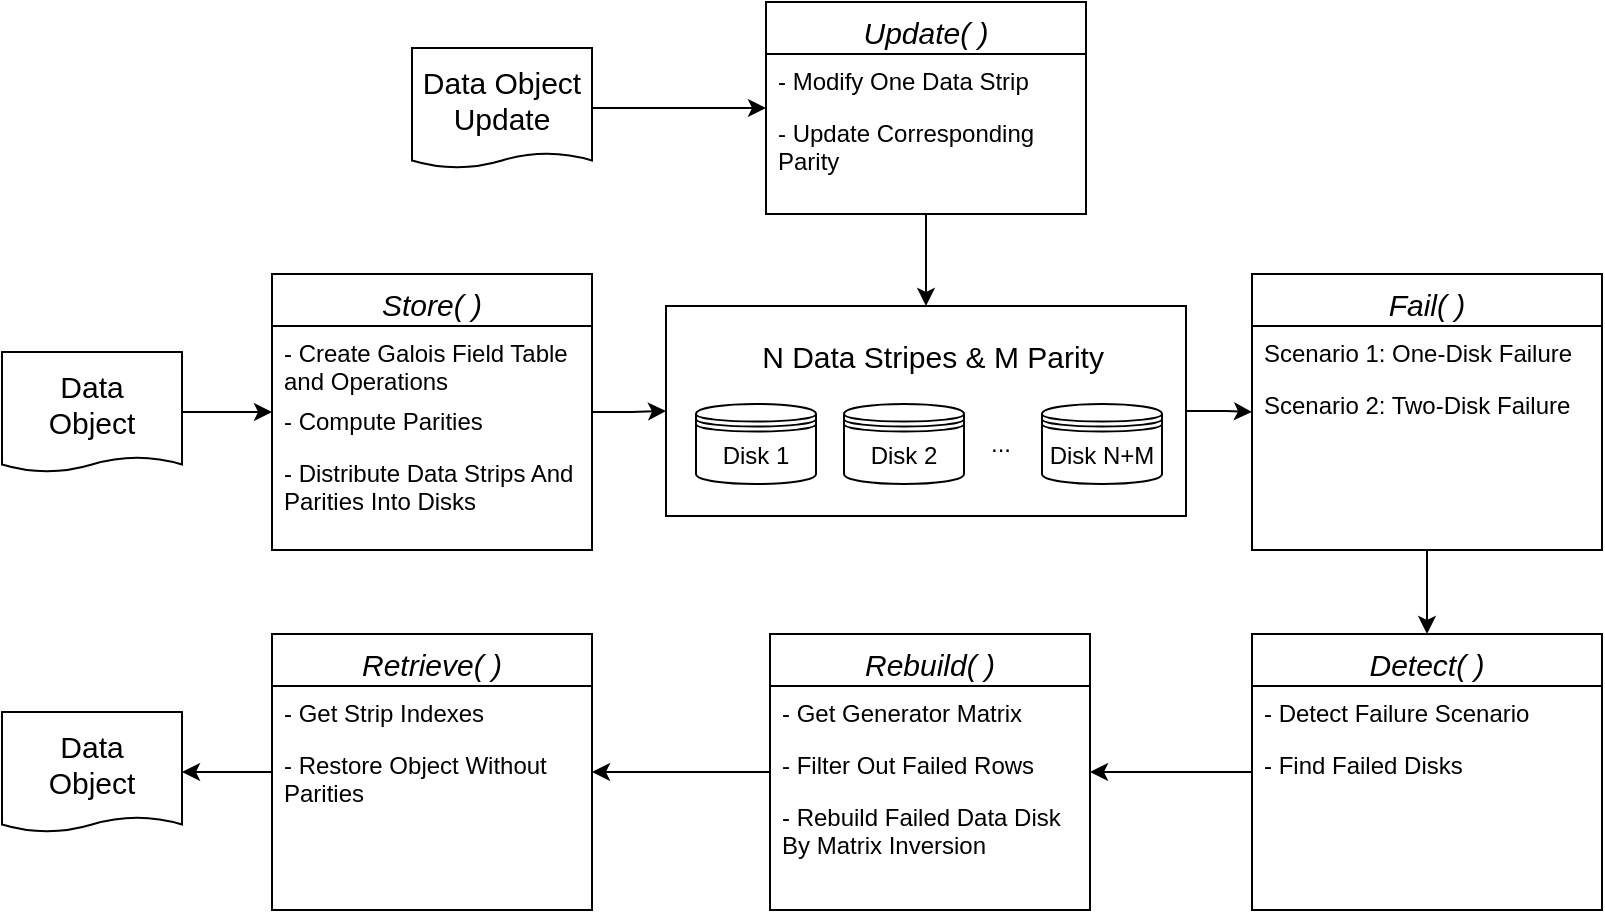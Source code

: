 <mxfile version="20.5.3" type="device" pages="2"><diagram id="C5RBs43oDa-KdzZeNtuy" name="Page-1"><mxGraphModel dx="2115" dy="447" grid="1" gridSize="10" guides="1" tooltips="1" connect="1" arrows="1" fold="1" page="1" pageScale="1" pageWidth="1169" pageHeight="827" math="0" shadow="0"><root><mxCell id="WIyWlLk6GJQsqaUBKTNV-0"/><mxCell id="WIyWlLk6GJQsqaUBKTNV-1" parent="WIyWlLk6GJQsqaUBKTNV-0"/><mxCell id="7iEQc7h5QQHcq91o94cX-3" value="" style="edgeStyle=orthogonalEdgeStyle;rounded=0;orthogonalLoop=1;jettySize=auto;html=1;" parent="WIyWlLk6GJQsqaUBKTNV-1" source="-LyPutmmNa8LP4e_rsO3-9" target="-LyPutmmNa8LP4e_rsO3-24" edge="1"><mxGeometry relative="1" as="geometry"/></mxCell><mxCell id="-LyPutmmNa8LP4e_rsO3-9" value="" style="rounded=0;whiteSpace=wrap;html=1;" parent="WIyWlLk6GJQsqaUBKTNV-1" vertex="1"><mxGeometry x="-668" y="242" width="260" height="105" as="geometry"/></mxCell><mxCell id="-LyPutmmNa8LP4e_rsO3-0" value="Disk 1" style="shape=datastore;whiteSpace=wrap;html=1;rounded=0;" parent="WIyWlLk6GJQsqaUBKTNV-1" vertex="1"><mxGeometry x="-653" y="291" width="60" height="40" as="geometry"/></mxCell><mxCell id="7iEQc7h5QQHcq91o94cX-0" value="" style="edgeStyle=orthogonalEdgeStyle;rounded=0;orthogonalLoop=1;jettySize=auto;html=1;entryX=0;entryY=0.5;entryDx=0;entryDy=0;" parent="WIyWlLk6GJQsqaUBKTNV-1" source="-LyPutmmNa8LP4e_rsO3-1" target="-LyPutmmNa8LP4e_rsO3-9" edge="1"><mxGeometry relative="1" as="geometry"/></mxCell><mxCell id="-LyPutmmNa8LP4e_rsO3-1" value="Store( )" style="swimlane;fontStyle=2;align=center;verticalAlign=top;childLayout=stackLayout;horizontal=1;startSize=26;horizontalStack=0;resizeParent=1;resizeLast=0;collapsible=1;marginBottom=0;rounded=0;shadow=0;strokeWidth=1;fontSize=15;" parent="WIyWlLk6GJQsqaUBKTNV-1" vertex="1"><mxGeometry x="-865" y="226" width="160" height="138" as="geometry"><mxRectangle x="230" y="140" width="160" height="26" as="alternateBounds"/></mxGeometry></mxCell><mxCell id="-LyPutmmNa8LP4e_rsO3-2" value="- Create Galois Field Table and Operations" style="text;align=left;verticalAlign=top;spacingLeft=4;spacingRight=4;overflow=hidden;rotatable=0;points=[[0,0.5],[1,0.5]];portConstraint=eastwest;rounded=0;whiteSpace=wrap;" parent="-LyPutmmNa8LP4e_rsO3-1" vertex="1"><mxGeometry y="26" width="160" height="34" as="geometry"/></mxCell><mxCell id="-LyPutmmNa8LP4e_rsO3-3" value="- Compute Parities" style="text;align=left;verticalAlign=top;spacingLeft=4;spacingRight=4;overflow=hidden;rotatable=0;points=[[0,0.5],[1,0.5]];portConstraint=eastwest;rounded=0;shadow=0;html=0;" parent="-LyPutmmNa8LP4e_rsO3-1" vertex="1"><mxGeometry y="60" width="160" height="26" as="geometry"/></mxCell><mxCell id="-LyPutmmNa8LP4e_rsO3-4" value="- Distribute Data Strips And Parities Into Disks" style="text;align=left;verticalAlign=top;spacingLeft=4;spacingRight=4;overflow=hidden;rotatable=0;points=[[0,0.5],[1,0.5]];portConstraint=eastwest;rounded=0;shadow=0;html=0;whiteSpace=wrap;" parent="-LyPutmmNa8LP4e_rsO3-1" vertex="1"><mxGeometry y="86" width="160" height="44" as="geometry"/></mxCell><mxCell id="7iEQc7h5QQHcq91o94cX-2" value="" style="edgeStyle=orthogonalEdgeStyle;rounded=0;orthogonalLoop=1;jettySize=auto;html=1;" parent="WIyWlLk6GJQsqaUBKTNV-1" source="-LyPutmmNa8LP4e_rsO3-12" target="-LyPutmmNa8LP4e_rsO3-1" edge="1"><mxGeometry relative="1" as="geometry"/></mxCell><mxCell id="-LyPutmmNa8LP4e_rsO3-12" value="Data &lt;br&gt;Object" style="shape=document;whiteSpace=wrap;html=1;boundedLbl=1;size=0.125;fontSize=15;" parent="WIyWlLk6GJQsqaUBKTNV-1" vertex="1"><mxGeometry x="-1000" y="265" width="90" height="60" as="geometry"/></mxCell><mxCell id="-LyPutmmNa8LP4e_rsO3-17" value="Disk 2" style="shape=datastore;whiteSpace=wrap;html=1;rounded=0;" parent="WIyWlLk6GJQsqaUBKTNV-1" vertex="1"><mxGeometry x="-579" y="291" width="60" height="40" as="geometry"/></mxCell><mxCell id="-LyPutmmNa8LP4e_rsO3-18" value="Disk N+M" style="shape=datastore;whiteSpace=wrap;html=1;rounded=0;" parent="WIyWlLk6GJQsqaUBKTNV-1" vertex="1"><mxGeometry x="-480" y="291" width="60" height="40" as="geometry"/></mxCell><mxCell id="-LyPutmmNa8LP4e_rsO3-21" value="..." style="text;html=1;resizable=0;autosize=1;align=center;verticalAlign=middle;points=[];fillColor=none;strokeColor=none;rounded=0;" parent="WIyWlLk6GJQsqaUBKTNV-1" vertex="1"><mxGeometry x="-516" y="296" width="30" height="30" as="geometry"/></mxCell><mxCell id="-LyPutmmNa8LP4e_rsO3-22" value="N Data Stripes&amp;nbsp;&amp;amp; M Parity" style="text;html=1;resizable=0;autosize=1;align=center;verticalAlign=middle;points=[];fillColor=none;strokeColor=none;rounded=0;fontSize=15;" parent="WIyWlLk6GJQsqaUBKTNV-1" vertex="1"><mxGeometry x="-630" y="252" width="190" height="30" as="geometry"/></mxCell><mxCell id="-LyPutmmNa8LP4e_rsO3-24" value="Fail( )" style="swimlane;fontStyle=2;align=center;verticalAlign=top;childLayout=stackLayout;horizontal=1;startSize=26;horizontalStack=0;resizeParent=1;resizeLast=0;collapsible=1;marginBottom=0;rounded=0;shadow=0;strokeWidth=1;fontSize=15;" parent="WIyWlLk6GJQsqaUBKTNV-1" vertex="1"><mxGeometry x="-375" y="226" width="175" height="138" as="geometry"><mxRectangle x="230" y="140" width="160" height="26" as="alternateBounds"/></mxGeometry></mxCell><mxCell id="-LyPutmmNa8LP4e_rsO3-25" value="Scenario 1: One-Disk Failure" style="text;align=left;verticalAlign=top;spacingLeft=4;spacingRight=4;overflow=hidden;rotatable=0;points=[[0,0.5],[1,0.5]];portConstraint=eastwest;rounded=0;" parent="-LyPutmmNa8LP4e_rsO3-24" vertex="1"><mxGeometry y="26" width="175" height="26" as="geometry"/></mxCell><mxCell id="-LyPutmmNa8LP4e_rsO3-26" value="Scenario 2: Two-Disk Failure" style="text;align=left;verticalAlign=top;spacingLeft=4;spacingRight=4;overflow=hidden;rotatable=0;points=[[0,0.5],[1,0.5]];portConstraint=eastwest;rounded=0;shadow=0;html=0;" parent="-LyPutmmNa8LP4e_rsO3-24" vertex="1"><mxGeometry y="52" width="175" height="26" as="geometry"/></mxCell><mxCell id="-LyPutmmNa8LP4e_rsO3-28" value="Rebuild( )" style="swimlane;fontStyle=2;align=center;verticalAlign=top;childLayout=stackLayout;horizontal=1;startSize=26;horizontalStack=0;resizeParent=1;resizeLast=0;collapsible=1;marginBottom=0;rounded=0;shadow=0;strokeWidth=1;fontSize=15;" parent="WIyWlLk6GJQsqaUBKTNV-1" vertex="1"><mxGeometry x="-616" y="406" width="160" height="138" as="geometry"><mxRectangle x="230" y="140" width="160" height="26" as="alternateBounds"/></mxGeometry></mxCell><mxCell id="-LyPutmmNa8LP4e_rsO3-29" value="- Get Generator Matrix " style="text;align=left;verticalAlign=top;spacingLeft=4;spacingRight=4;overflow=hidden;rotatable=0;points=[[0,0.5],[1,0.5]];portConstraint=eastwest;rounded=0;" parent="-LyPutmmNa8LP4e_rsO3-28" vertex="1"><mxGeometry y="26" width="160" height="26" as="geometry"/></mxCell><mxCell id="-LyPutmmNa8LP4e_rsO3-30" value="- Filter Out Failed Rows" style="text;align=left;verticalAlign=top;spacingLeft=4;spacingRight=4;overflow=hidden;rotatable=0;points=[[0,0.5],[1,0.5]];portConstraint=eastwest;rounded=0;shadow=0;html=0;" parent="-LyPutmmNa8LP4e_rsO3-28" vertex="1"><mxGeometry y="52" width="160" height="26" as="geometry"/></mxCell><mxCell id="-LyPutmmNa8LP4e_rsO3-31" value="- Rebuild Failed Data Disk By Matrix Inversion" style="text;align=left;verticalAlign=top;spacingLeft=4;spacingRight=4;overflow=hidden;rotatable=0;points=[[0,0.5],[1,0.5]];portConstraint=eastwest;rounded=0;shadow=0;whiteSpace=wrap;" parent="-LyPutmmNa8LP4e_rsO3-28" vertex="1"><mxGeometry y="78" width="160" height="42" as="geometry"/></mxCell><mxCell id="-LyPutmmNa8LP4e_rsO3-35" value="Detect( )" style="swimlane;fontStyle=2;align=center;verticalAlign=top;childLayout=stackLayout;horizontal=1;startSize=26;horizontalStack=0;resizeParent=1;resizeLast=0;collapsible=1;marginBottom=0;rounded=0;shadow=0;strokeWidth=1;fontSize=15;" parent="WIyWlLk6GJQsqaUBKTNV-1" vertex="1"><mxGeometry x="-375" y="406" width="175" height="138" as="geometry"><mxRectangle x="230" y="140" width="160" height="26" as="alternateBounds"/></mxGeometry></mxCell><mxCell id="-LyPutmmNa8LP4e_rsO3-36" value="- Detect Failure Scenario" style="text;align=left;verticalAlign=top;spacingLeft=4;spacingRight=4;overflow=hidden;rotatable=0;points=[[0,0.5],[1,0.5]];portConstraint=eastwest;rounded=0;" parent="-LyPutmmNa8LP4e_rsO3-35" vertex="1"><mxGeometry y="26" width="175" height="26" as="geometry"/></mxCell><mxCell id="-LyPutmmNa8LP4e_rsO3-37" value="- Find Failed Disks" style="text;align=left;verticalAlign=top;spacingLeft=4;spacingRight=4;overflow=hidden;rotatable=0;points=[[0,0.5],[1,0.5]];portConstraint=eastwest;rounded=0;shadow=0;html=0;whiteSpace=wrap;" parent="-LyPutmmNa8LP4e_rsO3-35" vertex="1"><mxGeometry y="52" width="175" height="48" as="geometry"/></mxCell><mxCell id="-LyPutmmNa8LP4e_rsO3-41" style="edgeStyle=orthogonalEdgeStyle;rounded=0;orthogonalLoop=1;jettySize=auto;html=1;exitX=0.5;exitY=1;exitDx=0;exitDy=0;entryX=0.5;entryY=0;entryDx=0;entryDy=0;" parent="WIyWlLk6GJQsqaUBKTNV-1" source="-LyPutmmNa8LP4e_rsO3-24" target="-LyPutmmNa8LP4e_rsO3-35" edge="1"><mxGeometry relative="1" as="geometry"><mxPoint x="-403" y="304.5" as="sourcePoint"/><mxPoint x="-365" y="305" as="targetPoint"/></mxGeometry></mxCell><mxCell id="-LyPutmmNa8LP4e_rsO3-42" style="edgeStyle=orthogonalEdgeStyle;rounded=0;orthogonalLoop=1;jettySize=auto;html=1;" parent="WIyWlLk6GJQsqaUBKTNV-1" source="-LyPutmmNa8LP4e_rsO3-35" target="-LyPutmmNa8LP4e_rsO3-28" edge="1"><mxGeometry relative="1" as="geometry"><mxPoint x="-403" y="290.5" as="sourcePoint"/><mxPoint x="-365" y="291" as="targetPoint"/></mxGeometry></mxCell><mxCell id="-LyPutmmNa8LP4e_rsO3-43" value="Retrieve( )" style="swimlane;fontStyle=2;align=center;verticalAlign=top;childLayout=stackLayout;horizontal=1;startSize=26;horizontalStack=0;resizeParent=1;resizeLast=0;collapsible=1;marginBottom=0;rounded=0;shadow=0;strokeWidth=1;fontSize=15;" parent="WIyWlLk6GJQsqaUBKTNV-1" vertex="1"><mxGeometry x="-865" y="406" width="160" height="138" as="geometry"><mxRectangle x="230" y="140" width="160" height="26" as="alternateBounds"/></mxGeometry></mxCell><mxCell id="-LyPutmmNa8LP4e_rsO3-45" value="- Get Strip Indexes" style="text;align=left;verticalAlign=top;spacingLeft=4;spacingRight=4;overflow=hidden;rotatable=0;points=[[0,0.5],[1,0.5]];portConstraint=eastwest;rounded=0;shadow=0;html=0;" parent="-LyPutmmNa8LP4e_rsO3-43" vertex="1"><mxGeometry y="26" width="160" height="26" as="geometry"/></mxCell><mxCell id="-LyPutmmNa8LP4e_rsO3-46" value="- Restore Object Without Parities" style="text;align=left;verticalAlign=top;spacingLeft=4;spacingRight=4;overflow=hidden;rotatable=0;points=[[0,0.5],[1,0.5]];portConstraint=eastwest;rounded=0;shadow=0;html=0;whiteSpace=wrap;" parent="-LyPutmmNa8LP4e_rsO3-43" vertex="1"><mxGeometry y="52" width="160" height="48" as="geometry"/></mxCell><mxCell id="-LyPutmmNa8LP4e_rsO3-49" style="edgeStyle=orthogonalEdgeStyle;rounded=0;orthogonalLoop=1;jettySize=auto;html=1;" parent="WIyWlLk6GJQsqaUBKTNV-1" source="-LyPutmmNa8LP4e_rsO3-28" target="-LyPutmmNa8LP4e_rsO3-43" edge="1"><mxGeometry relative="1" as="geometry"><mxPoint x="-365" y="481" as="sourcePoint"/><mxPoint x="-414" y="481" as="targetPoint"/></mxGeometry></mxCell><mxCell id="-LyPutmmNa8LP4e_rsO3-50" value="Data &lt;br style=&quot;font-size: 15px;&quot;&gt;Object" style="shape=document;whiteSpace=wrap;html=1;boundedLbl=1;size=0.125;fontSize=15;" parent="WIyWlLk6GJQsqaUBKTNV-1" vertex="1"><mxGeometry x="-1000" y="445" width="90" height="60" as="geometry"/></mxCell><mxCell id="-LyPutmmNa8LP4e_rsO3-51" style="edgeStyle=orthogonalEdgeStyle;rounded=0;orthogonalLoop=1;jettySize=auto;html=1;entryX=1;entryY=0.5;entryDx=0;entryDy=0;" parent="WIyWlLk6GJQsqaUBKTNV-1" source="-LyPutmmNa8LP4e_rsO3-43" target="-LyPutmmNa8LP4e_rsO3-50" edge="1"><mxGeometry relative="1" as="geometry"><mxPoint x="-900" y="291" as="sourcePoint"/><mxPoint x="-855" y="291" as="targetPoint"/></mxGeometry></mxCell><mxCell id="G-Y1WmibotUhrBUk2AjM-0" value="Data Object Update" style="shape=document;whiteSpace=wrap;html=1;boundedLbl=1;size=0.125;fontSize=15;" parent="WIyWlLk6GJQsqaUBKTNV-1" vertex="1"><mxGeometry x="-795" y="113" width="90" height="60" as="geometry"/></mxCell><mxCell id="G-Y1WmibotUhrBUk2AjM-1" value="Update( )" style="swimlane;fontStyle=2;align=center;verticalAlign=top;childLayout=stackLayout;horizontal=1;startSize=26;horizontalStack=0;resizeParent=1;resizeLast=0;collapsible=1;marginBottom=0;rounded=0;shadow=0;strokeWidth=1;fontSize=15;" parent="WIyWlLk6GJQsqaUBKTNV-1" vertex="1"><mxGeometry x="-618" y="90" width="160" height="106" as="geometry"><mxRectangle x="230" y="140" width="160" height="26" as="alternateBounds"/></mxGeometry></mxCell><mxCell id="G-Y1WmibotUhrBUk2AjM-2" value="- Modify One Data Strip" style="text;align=left;verticalAlign=top;spacingLeft=4;spacingRight=4;overflow=hidden;rotatable=0;points=[[0,0.5],[1,0.5]];portConstraint=eastwest;rounded=0;" parent="G-Y1WmibotUhrBUk2AjM-1" vertex="1"><mxGeometry y="26" width="160" height="26" as="geometry"/></mxCell><mxCell id="G-Y1WmibotUhrBUk2AjM-3" value="- Update Corresponding Parity" style="text;align=left;verticalAlign=top;spacingLeft=4;spacingRight=4;overflow=hidden;rotatable=0;points=[[0,0.5],[1,0.5]];portConstraint=eastwest;rounded=0;shadow=0;html=0;whiteSpace=wrap;" parent="G-Y1WmibotUhrBUk2AjM-1" vertex="1"><mxGeometry y="52" width="160" height="38" as="geometry"/></mxCell><mxCell id="G-Y1WmibotUhrBUk2AjM-5" style="edgeStyle=orthogonalEdgeStyle;rounded=0;orthogonalLoop=1;jettySize=auto;html=1;exitX=1;exitY=0.5;exitDx=0;exitDy=0;" parent="WIyWlLk6GJQsqaUBKTNV-1" source="G-Y1WmibotUhrBUk2AjM-0" target="G-Y1WmibotUhrBUk2AjM-1" edge="1"><mxGeometry relative="1" as="geometry"><mxPoint x="-684" y="301" as="sourcePoint"/><mxPoint x="-652" y="300.5" as="targetPoint"/></mxGeometry></mxCell><mxCell id="G-Y1WmibotUhrBUk2AjM-6" style="edgeStyle=orthogonalEdgeStyle;rounded=0;orthogonalLoop=1;jettySize=auto;html=1;exitX=0.5;exitY=1;exitDx=0;exitDy=0;entryX=0.5;entryY=0;entryDx=0;entryDy=0;" parent="WIyWlLk6GJQsqaUBKTNV-1" source="G-Y1WmibotUhrBUk2AjM-1" target="-LyPutmmNa8LP4e_rsO3-9" edge="1"><mxGeometry relative="1" as="geometry"><mxPoint x="-698" y="165" as="sourcePoint"/><mxPoint x="-619" y="165" as="targetPoint"/></mxGeometry></mxCell></root></mxGraphModel></diagram><diagram id="oi0cFQB3u37jaEGi0sbI" name="Page-2"><mxGraphModel dx="2115" dy="504" grid="1" gridSize="10" guides="1" tooltips="1" connect="1" arrows="1" fold="1" page="1" pageScale="1" pageWidth="1169" pageHeight="827" math="0" shadow="0"><root><mxCell id="0"/><mxCell id="1" parent="0"/><mxCell id="mjQEUlMLIp6r8zntfKOy-7" value="" style="rounded=1;whiteSpace=wrap;html=1;strokeWidth=1;fontSize=25;arcSize=23;" parent="1" vertex="1"><mxGeometry x="-957" y="187" width="120" height="243" as="geometry"/></mxCell><mxCell id="mjQEUlMLIp6r8zntfKOy-52" style="edgeStyle=orthogonalEdgeStyle;rounded=0;orthogonalLoop=1;jettySize=auto;html=1;exitX=1;exitY=0.5;exitDx=0;exitDy=0;entryX=0;entryY=0.5;entryDx=0;entryDy=0;fontSize=20;" parent="1" source="mf34W5QXKVl6oLLHgfJL-1" target="mf34W5QXKVl6oLLHgfJL-2" edge="1"><mxGeometry relative="1" as="geometry"/></mxCell><mxCell id="mf34W5QXKVl6oLLHgfJL-1" value="Data&lt;br&gt;Object" style="shape=document;whiteSpace=wrap;html=1;boundedLbl=1;size=0.125;fontSize=15;" parent="1" vertex="1"><mxGeometry x="-882.5" y="68.75" width="90" height="60" as="geometry"/></mxCell><mxCell id="mjQEUlMLIp6r8zntfKOy-47" style="edgeStyle=orthogonalEdgeStyle;rounded=0;orthogonalLoop=1;jettySize=auto;html=1;exitX=0.5;exitY=1;exitDx=0;exitDy=0;entryX=0.5;entryY=0;entryDx=0;entryDy=0;fontSize=20;" parent="1" source="mf34W5QXKVl6oLLHgfJL-2" target="mjQEUlMLIp6r8zntfKOy-7" edge="1"><mxGeometry relative="1" as="geometry"/></mxCell><mxCell id="mjQEUlMLIp6r8zntfKOy-48" style="edgeStyle=orthogonalEdgeStyle;rounded=0;orthogonalLoop=1;jettySize=auto;html=1;exitX=0.5;exitY=1;exitDx=0;exitDy=0;entryX=0.5;entryY=0;entryDx=0;entryDy=0;fontSize=20;" parent="1" source="mf34W5QXKVl6oLLHgfJL-2" target="mjQEUlMLIp6r8zntfKOy-12" edge="1"><mxGeometry relative="1" as="geometry"/></mxCell><mxCell id="mjQEUlMLIp6r8zntfKOy-49" style="edgeStyle=orthogonalEdgeStyle;rounded=0;orthogonalLoop=1;jettySize=auto;html=1;exitX=0.5;exitY=1;exitDx=0;exitDy=0;fontSize=20;" parent="1" source="mf34W5QXKVl6oLLHgfJL-2" target="mjQEUlMLIp6r8zntfKOy-28" edge="1"><mxGeometry relative="1" as="geometry"/></mxCell><mxCell id="mjQEUlMLIp6r8zntfKOy-53" style="edgeStyle=orthogonalEdgeStyle;rounded=0;orthogonalLoop=1;jettySize=auto;html=1;exitX=0;exitY=0.5;exitDx=0;exitDy=0;entryX=1;entryY=0.5;entryDx=0;entryDy=0;fontSize=20;" parent="1" source="mf34W5QXKVl6oLLHgfJL-2" target="mf34W5QXKVl6oLLHgfJL-1" edge="1"><mxGeometry relative="1" as="geometry"/></mxCell><mxCell id="mjQEUlMLIp6r8zntfKOy-68" style="edgeStyle=orthogonalEdgeStyle;rounded=0;orthogonalLoop=1;jettySize=auto;html=1;exitX=0.5;exitY=1;exitDx=0;exitDy=0;entryX=0.5;entryY=0;entryDx=0;entryDy=0;fontSize=20;" parent="1" source="mf34W5QXKVl6oLLHgfJL-2" target="mjQEUlMLIp6r8zntfKOy-54" edge="1"><mxGeometry relative="1" as="geometry"/></mxCell><mxCell id="mf34W5QXKVl6oLLHgfJL-2" value="RAID-6 &lt;br&gt;System" style="rounded=1;whiteSpace=wrap;html=1;absoluteArcSize=1;arcSize=14;strokeWidth=1;fontSize=15;" parent="1" vertex="1"><mxGeometry x="-717.5" y="70" width="110" height="57.5" as="geometry"/></mxCell><mxCell id="DprklV-mJ0uBC39OOmg4-2" value="Disk 1" style="text;html=1;strokeColor=none;fillColor=none;align=center;verticalAlign=middle;whiteSpace=wrap;rounded=0;strokeWidth=1;fontSize=15;" parent="1" vertex="1"><mxGeometry x="-926" y="390" width="60" height="40" as="geometry"/></mxCell><mxCell id="mjQEUlMLIp6r8zntfKOy-2" value="..." style="text;html=1;resizable=0;autosize=1;align=center;verticalAlign=middle;points=[];fillColor=none;strokeColor=none;rounded=0;strokeWidth=1;fontSize=25;" parent="1" vertex="1"><mxGeometry x="-568" y="267" width="40" height="40" as="geometry"/></mxCell><mxCell id="mjQEUlMLIp6r8zntfKOy-9" value="" style="strokeWidth=1;html=1;shape=mxgraph.flowchart.database;whiteSpace=wrap;fontSize=15;" parent="1" vertex="1"><mxGeometry x="-941" y="300" width="90" height="40" as="geometry"/></mxCell><mxCell id="mjQEUlMLIp6r8zntfKOy-10" value="" style="strokeWidth=1;html=1;shape=mxgraph.flowchart.database;whiteSpace=wrap;fontSize=15;" parent="1" vertex="1"><mxGeometry x="-941" y="350" width="90" height="40" as="geometry"/></mxCell><mxCell id="mjQEUlMLIp6r8zntfKOy-8" value="" style="strokeWidth=1;html=1;shape=mxgraph.flowchart.database;whiteSpace=wrap;fontSize=15;" parent="1" vertex="1"><mxGeometry x="-941" y="267" width="90" height="40" as="geometry"/></mxCell><mxCell id="mjQEUlMLIp6r8zntfKOy-3" value="" style="strokeWidth=1;html=1;shape=mxgraph.flowchart.database;whiteSpace=wrap;fontSize=15;" parent="1" vertex="1"><mxGeometry x="-941" y="233" width="90" height="40" as="geometry"/></mxCell><mxCell id="DprklV-mJ0uBC39OOmg4-1" value="" style="strokeWidth=1;html=1;shape=mxgraph.flowchart.database;whiteSpace=wrap;fontSize=15;fillColor=#CFCFCF;strokeColor=#666666;fontColor=#333333;" parent="1" vertex="1"><mxGeometry x="-941" y="200" width="90" height="40" as="geometry"/></mxCell><mxCell id="mjQEUlMLIp6r8zntfKOy-11" value="..." style="text;html=1;resizable=0;autosize=1;align=center;verticalAlign=middle;points=[];fillColor=none;strokeColor=none;rounded=0;strokeWidth=1;fontSize=20;horizontal=0;" parent="1" vertex="1"><mxGeometry x="-927" y="337" width="50" height="30" as="geometry"/></mxCell><mxCell id="mjQEUlMLIp6r8zntfKOy-12" value="" style="rounded=1;whiteSpace=wrap;html=1;strokeWidth=1;fontSize=25;arcSize=23;" parent="1" vertex="1"><mxGeometry x="-825.5" y="187" width="120" height="243" as="geometry"/></mxCell><mxCell id="mjQEUlMLIp6r8zntfKOy-13" value="Disk 2" style="text;html=1;strokeColor=none;fillColor=none;align=center;verticalAlign=middle;whiteSpace=wrap;rounded=0;strokeWidth=1;fontSize=15;" parent="1" vertex="1"><mxGeometry x="-794.5" y="390" width="60" height="40" as="geometry"/></mxCell><mxCell id="mjQEUlMLIp6r8zntfKOy-14" value="" style="strokeWidth=1;html=1;shape=mxgraph.flowchart.database;whiteSpace=wrap;fontSize=15;" parent="1" vertex="1"><mxGeometry x="-809.5" y="300" width="90" height="40" as="geometry"/></mxCell><mxCell id="mjQEUlMLIp6r8zntfKOy-15" value="" style="strokeWidth=1;html=1;shape=mxgraph.flowchart.database;whiteSpace=wrap;fontSize=15;" parent="1" vertex="1"><mxGeometry x="-809.5" y="350" width="90" height="40" as="geometry"/></mxCell><mxCell id="mjQEUlMLIp6r8zntfKOy-16" value="" style="strokeWidth=1;html=1;shape=mxgraph.flowchart.database;whiteSpace=wrap;fontSize=15;fillColor=#FFFFFF;fontColor=#333333;strokeColor=#666666;" parent="1" vertex="1"><mxGeometry x="-809.5" y="267" width="90" height="40" as="geometry"/></mxCell><mxCell id="mjQEUlMLIp6r8zntfKOy-17" value="" style="strokeWidth=1;html=1;shape=mxgraph.flowchart.database;whiteSpace=wrap;fontSize=15;fillColor=#CFCFCF;fontColor=#333333;strokeColor=#666666;" parent="1" vertex="1"><mxGeometry x="-809.5" y="233" width="90" height="40" as="geometry"/></mxCell><mxCell id="mjQEUlMLIp6r8zntfKOy-18" value="" style="strokeWidth=1;html=1;shape=mxgraph.flowchart.database;whiteSpace=wrap;fontSize=15;fillColor=#E3E3E3;" parent="1" vertex="1"><mxGeometry x="-809.5" y="200" width="90" height="40" as="geometry"/></mxCell><mxCell id="mjQEUlMLIp6r8zntfKOy-19" value="..." style="text;html=1;resizable=0;autosize=1;align=center;verticalAlign=middle;points=[];fillColor=none;strokeColor=none;rounded=0;strokeWidth=1;fontSize=20;horizontal=0;" parent="1" vertex="1"><mxGeometry x="-795.5" y="337" width="50" height="30" as="geometry"/></mxCell><mxCell id="mjQEUlMLIp6r8zntfKOy-51" style="edgeStyle=orthogonalEdgeStyle;rounded=0;orthogonalLoop=1;jettySize=auto;html=1;exitX=0.5;exitY=0;exitDx=0;exitDy=0;entryX=0.5;entryY=1;entryDx=0;entryDy=0;fontSize=20;" parent="1" source="mjQEUlMLIp6r8zntfKOy-28" target="mf34W5QXKVl6oLLHgfJL-2" edge="1"><mxGeometry relative="1" as="geometry"/></mxCell><mxCell id="mjQEUlMLIp6r8zntfKOy-28" value="" style="rounded=1;whiteSpace=wrap;html=1;strokeWidth=1;fontSize=25;arcSize=23;" parent="1" vertex="1"><mxGeometry x="-519" y="187" width="120" height="243" as="geometry"/></mxCell><mxCell id="mjQEUlMLIp6r8zntfKOy-29" value="Disk N" style="text;html=1;strokeColor=none;fillColor=none;align=center;verticalAlign=middle;whiteSpace=wrap;rounded=0;strokeWidth=1;fontSize=15;" parent="1" vertex="1"><mxGeometry x="-488" y="390" width="60" height="40" as="geometry"/></mxCell><mxCell id="mjQEUlMLIp6r8zntfKOy-30" value="" style="strokeWidth=1;html=1;shape=mxgraph.flowchart.database;whiteSpace=wrap;fontSize=15;" parent="1" vertex="1"><mxGeometry x="-503" y="300" width="90" height="40" as="geometry"/></mxCell><mxCell id="mjQEUlMLIp6r8zntfKOy-31" value="" style="strokeWidth=1;html=1;shape=mxgraph.flowchart.database;whiteSpace=wrap;fontSize=15;" parent="1" vertex="1"><mxGeometry x="-503" y="350" width="90" height="40" as="geometry"/></mxCell><mxCell id="mjQEUlMLIp6r8zntfKOy-32" value="" style="strokeWidth=1;html=1;shape=mxgraph.flowchart.database;whiteSpace=wrap;fontSize=15;" parent="1" vertex="1"><mxGeometry x="-503" y="267" width="90" height="40" as="geometry"/></mxCell><mxCell id="mjQEUlMLIp6r8zntfKOy-33" value="" style="strokeWidth=1;html=1;shape=mxgraph.flowchart.database;whiteSpace=wrap;fontSize=15;" parent="1" vertex="1"><mxGeometry x="-503" y="233" width="90" height="40" as="geometry"/></mxCell><mxCell id="mjQEUlMLIp6r8zntfKOy-34" value="" style="strokeWidth=1;html=1;shape=mxgraph.flowchart.database;whiteSpace=wrap;fontSize=15;" parent="1" vertex="1"><mxGeometry x="-503" y="200" width="90" height="40" as="geometry"/></mxCell><mxCell id="mjQEUlMLIp6r8zntfKOy-35" value="..." style="text;html=1;resizable=0;autosize=1;align=center;verticalAlign=middle;points=[];fillColor=none;strokeColor=none;rounded=0;strokeWidth=1;fontSize=20;horizontal=0;" parent="1" vertex="1"><mxGeometry x="-489" y="337" width="50" height="30" as="geometry"/></mxCell><mxCell id="DprklV-mJ0uBC39OOmg4-4" value="block" style="text;html=1;strokeColor=none;fillColor=none;align=center;verticalAlign=middle;whiteSpace=wrap;rounded=0;strokeWidth=1;fontSize=15;" parent="1" vertex="1"><mxGeometry x="-925" y="306" width="60" height="40" as="geometry"/></mxCell><mxCell id="mjQEUlMLIp6r8zntfKOy-37" value="block" style="text;html=1;strokeColor=none;fillColor=none;align=center;verticalAlign=middle;whiteSpace=wrap;rounded=0;strokeWidth=1;fontSize=15;" parent="1" vertex="1"><mxGeometry x="-925" y="274" width="55.5" height="37" as="geometry"/></mxCell><mxCell id="mjQEUlMLIp6r8zntfKOy-38" value="block" style="text;html=1;strokeColor=none;fillColor=none;align=center;verticalAlign=middle;whiteSpace=wrap;rounded=0;strokeWidth=1;fontSize=15;" parent="1" vertex="1"><mxGeometry x="-925" y="357" width="60" height="40" as="geometry"/></mxCell><mxCell id="mjQEUlMLIp6r8zntfKOy-39" value="parity" style="text;html=1;strokeColor=none;fillColor=none;align=center;verticalAlign=middle;whiteSpace=wrap;rounded=0;strokeWidth=1;fontSize=15;" parent="1" vertex="1"><mxGeometry x="-925" y="206" width="60" height="40" as="geometry"/></mxCell><mxCell id="mjQEUlMLIp6r8zntfKOy-40" value="block" style="text;html=1;strokeColor=none;fillColor=none;align=center;verticalAlign=middle;whiteSpace=wrap;rounded=0;strokeWidth=1;fontSize=15;" parent="1" vertex="1"><mxGeometry x="-925" y="237" width="60" height="40" as="geometry"/></mxCell><mxCell id="mjQEUlMLIp6r8zntfKOy-41" value="parity" style="text;html=1;strokeColor=none;fillColor=none;align=center;verticalAlign=middle;whiteSpace=wrap;rounded=0;strokeWidth=1;fontSize=15;" parent="1" vertex="1"><mxGeometry x="-792.5" y="240" width="55.5" height="37" as="geometry"/></mxCell><mxCell id="mjQEUlMLIp6r8zntfKOy-42" value="block" style="text;html=1;strokeColor=none;fillColor=none;align=center;verticalAlign=middle;whiteSpace=wrap;rounded=0;strokeWidth=1;fontSize=15;" parent="1" vertex="1"><mxGeometry x="-792.5" y="271" width="60" height="40" as="geometry"/></mxCell><mxCell id="mjQEUlMLIp6r8zntfKOy-43" value="block" style="text;html=1;strokeColor=none;fillColor=none;align=center;verticalAlign=middle;whiteSpace=wrap;rounded=0;strokeWidth=1;fontSize=15;" parent="1" vertex="1"><mxGeometry x="-792.5" y="306" width="60" height="40" as="geometry"/></mxCell><mxCell id="mjQEUlMLIp6r8zntfKOy-44" value="parity" style="text;html=1;strokeColor=none;fillColor=none;align=center;verticalAlign=middle;whiteSpace=wrap;rounded=0;strokeWidth=1;fontSize=15;" parent="1" vertex="1"><mxGeometry x="-792.5" y="206" width="60" height="40" as="geometry"/></mxCell><mxCell id="mjQEUlMLIp6r8zntfKOy-45" value="block" style="text;html=1;strokeColor=none;fillColor=none;align=center;verticalAlign=middle;whiteSpace=wrap;rounded=0;strokeWidth=1;fontSize=15;" parent="1" vertex="1"><mxGeometry x="-792.5" y="357" width="60" height="40" as="geometry"/></mxCell><mxCell id="mjQEUlMLIp6r8zntfKOy-54" value="" style="rounded=1;whiteSpace=wrap;html=1;strokeWidth=1;fontSize=25;arcSize=23;" parent="1" vertex="1"><mxGeometry x="-694.5" y="187" width="120" height="243" as="geometry"/></mxCell><mxCell id="mjQEUlMLIp6r8zntfKOy-55" value="Disk 2" style="text;html=1;strokeColor=none;fillColor=none;align=center;verticalAlign=middle;whiteSpace=wrap;rounded=0;strokeWidth=1;fontSize=15;" parent="1" vertex="1"><mxGeometry x="-663.5" y="390" width="60" height="40" as="geometry"/></mxCell><mxCell id="mjQEUlMLIp6r8zntfKOy-57" value="" style="strokeWidth=1;html=1;shape=mxgraph.flowchart.database;whiteSpace=wrap;fontSize=15;" parent="1" vertex="1"><mxGeometry x="-678.5" y="350" width="90" height="40" as="geometry"/></mxCell><mxCell id="mjQEUlMLIp6r8zntfKOy-58" value="" style="strokeWidth=1;html=1;shape=mxgraph.flowchart.database;whiteSpace=wrap;fontSize=15;fillColor=#FFFFFF;fontColor=#333333;strokeColor=#666666;" parent="1" vertex="1"><mxGeometry x="-678.5" y="300" width="90" height="40" as="geometry"/></mxCell><mxCell id="mjQEUlMLIp6r8zntfKOy-59" value="" style="strokeWidth=1;html=1;shape=mxgraph.flowchart.database;whiteSpace=wrap;fontSize=15;fillColor=#CFCFCF;fontColor=#333333;strokeColor=#666666;" parent="1" vertex="1"><mxGeometry x="-678.5" y="267" width="90" height="40" as="geometry"/></mxCell><mxCell id="mjQEUlMLIp6r8zntfKOy-61" value="..." style="text;html=1;resizable=0;autosize=1;align=center;verticalAlign=middle;points=[];fillColor=none;strokeColor=none;rounded=0;strokeWidth=1;fontSize=20;horizontal=0;" parent="1" vertex="1"><mxGeometry x="-664.5" y="337" width="50" height="30" as="geometry"/></mxCell><mxCell id="mjQEUlMLIp6r8zntfKOy-62" value="parity" style="text;html=1;strokeColor=none;fillColor=none;align=center;verticalAlign=middle;whiteSpace=wrap;rounded=0;strokeWidth=1;fontSize=15;" parent="1" vertex="1"><mxGeometry x="-661.5" y="271" width="60" height="40" as="geometry"/></mxCell><mxCell id="mjQEUlMLIp6r8zntfKOy-63" value="block" style="text;html=1;strokeColor=none;fillColor=none;align=center;verticalAlign=middle;whiteSpace=wrap;rounded=0;strokeWidth=1;fontSize=15;" parent="1" vertex="1"><mxGeometry x="-661.5" y="306" width="60" height="40" as="geometry"/></mxCell><mxCell id="mjQEUlMLIp6r8zntfKOy-66" value="block" style="text;html=1;strokeColor=none;fillColor=none;align=center;verticalAlign=middle;whiteSpace=wrap;rounded=0;strokeWidth=1;fontSize=15;" parent="1" vertex="1"><mxGeometry x="-661.5" y="357" width="60" height="40" as="geometry"/></mxCell><mxCell id="mjQEUlMLIp6r8zntfKOy-56" value="" style="strokeWidth=1;html=1;shape=mxgraph.flowchart.database;whiteSpace=wrap;fontSize=15;fillColor=#E3E3E3;" parent="1" vertex="1"><mxGeometry x="-678.5" y="233" width="90" height="40" as="geometry"/></mxCell><mxCell id="mjQEUlMLIp6r8zntfKOy-60" value="" style="strokeWidth=1;html=1;shape=mxgraph.flowchart.database;whiteSpace=wrap;fontSize=15;" parent="1" vertex="1"><mxGeometry x="-678.5" y="200" width="90" height="40" as="geometry"/></mxCell><mxCell id="mjQEUlMLIp6r8zntfKOy-64" value="parity" style="text;html=1;strokeColor=none;fillColor=none;align=center;verticalAlign=middle;whiteSpace=wrap;rounded=0;strokeWidth=1;fontSize=15;" parent="1" vertex="1"><mxGeometry x="-661.5" y="238" width="61.5" height="41" as="geometry"/></mxCell><mxCell id="mjQEUlMLIp6r8zntfKOy-65" value="block" style="text;html=1;strokeColor=none;fillColor=none;align=center;verticalAlign=middle;whiteSpace=wrap;rounded=0;strokeWidth=1;fontSize=15;" parent="1" vertex="1"><mxGeometry x="-661.5" y="210" width="54" height="36" as="geometry"/></mxCell></root></mxGraphModel></diagram></mxfile>